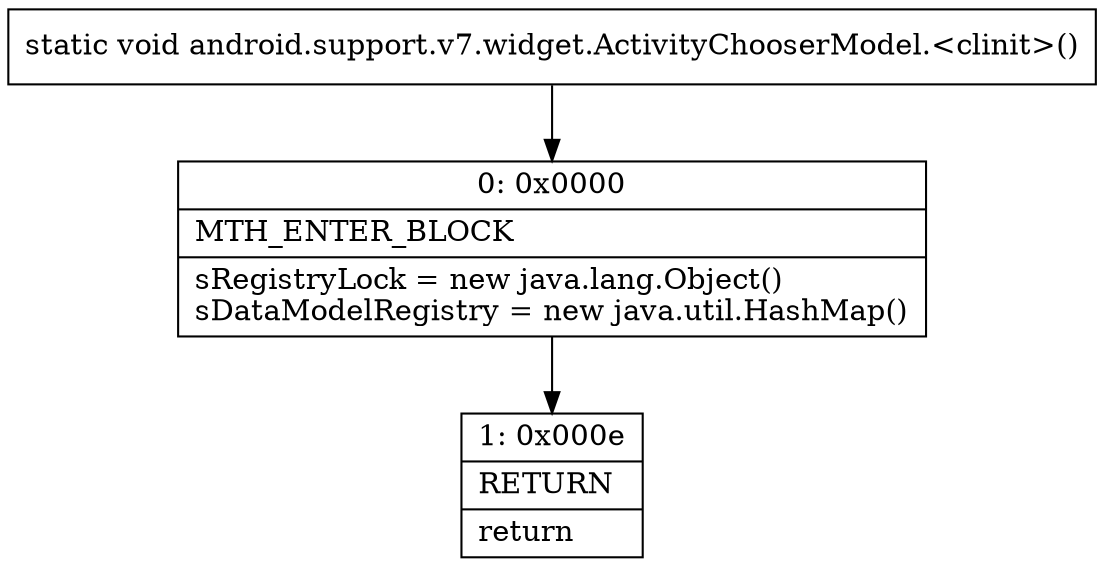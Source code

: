 digraph "CFG forandroid.support.v7.widget.ActivityChooserModel.\<clinit\>()V" {
Node_0 [shape=record,label="{0\:\ 0x0000|MTH_ENTER_BLOCK\l|sRegistryLock = new java.lang.Object()\lsDataModelRegistry = new java.util.HashMap()\l}"];
Node_1 [shape=record,label="{1\:\ 0x000e|RETURN\l|return\l}"];
MethodNode[shape=record,label="{static void android.support.v7.widget.ActivityChooserModel.\<clinit\>() }"];
MethodNode -> Node_0;
Node_0 -> Node_1;
}

